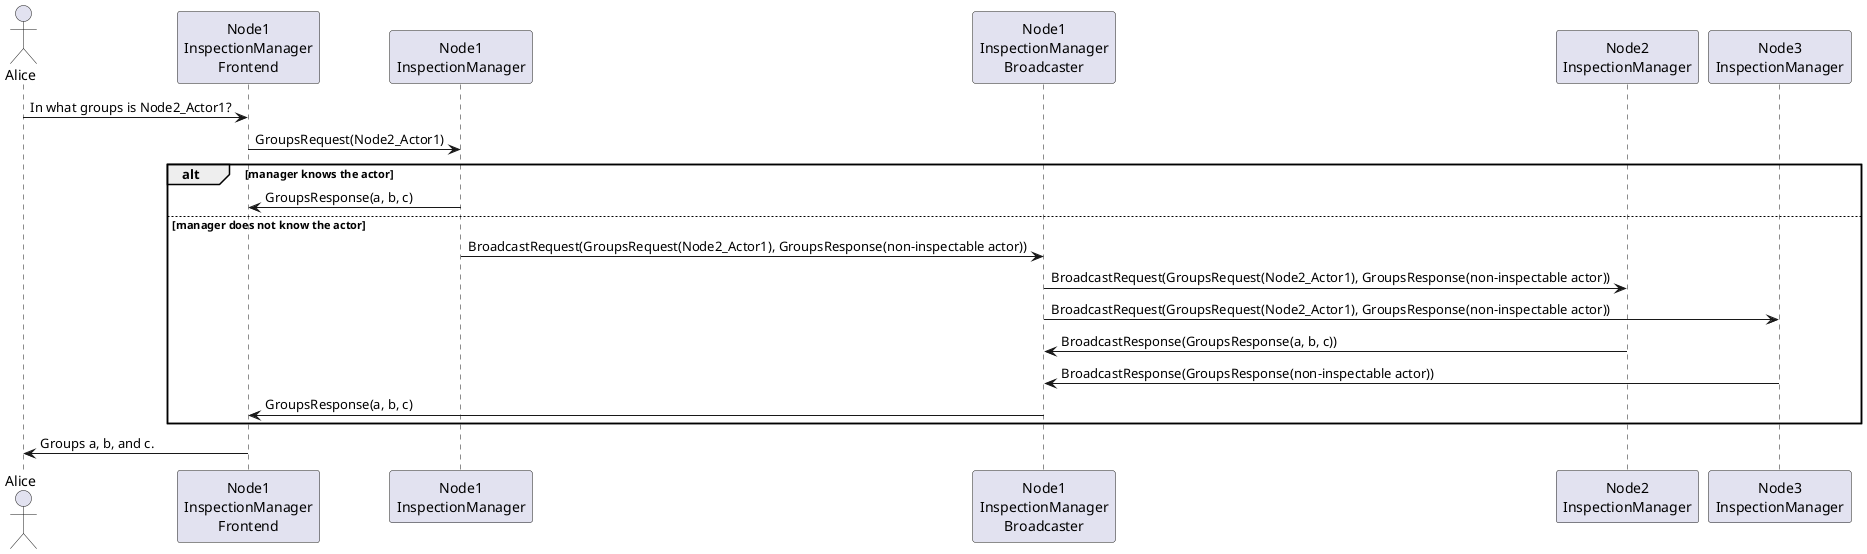 @startuml
actor Alice

Alice -> "Node1\nInspectionManager\nFrontend": In what groups is Node2_Actor1?

"Node1\nInspectionManager\nFrontend" -> "Node1\nInspectionManager": GroupsRequest(Node2_Actor1)

alt manager knows the actor
    "Node1\nInspectionManager" -> "Node1\nInspectionManager\nFrontend": GroupsResponse(a, b, c)
else manager does not know the actor
    "Node1\nInspectionManager" -> "Node1\nInspectionManager\nBroadcaster": BroadcastRequest(GroupsRequest(Node2_Actor1), GroupsResponse(non-inspectable actor))
    "Node1\nInspectionManager\nBroadcaster"-> "Node2\nInspectionManager": BroadcastRequest(GroupsRequest(Node2_Actor1), GroupsResponse(non-inspectable actor))
    "Node1\nInspectionManager\nBroadcaster" -> "Node3\nInspectionManager": BroadcastRequest(GroupsRequest(Node2_Actor1), GroupsResponse(non-inspectable actor))
    "Node2\nInspectionManager" -> "Node1\nInspectionManager\nBroadcaster": BroadcastResponse(GroupsResponse(a, b, c))
    "Node3\nInspectionManager" -> "Node1\nInspectionManager\nBroadcaster": BroadcastResponse(GroupsResponse(non-inspectable actor))
    "Node1\nInspectionManager\nBroadcaster" -> "Node1\nInspectionManager\nFrontend": GroupsResponse(a, b, c)
end

"Node1\nInspectionManager\nFrontend" -> Alice: Groups a, b, and c.
@enduml
